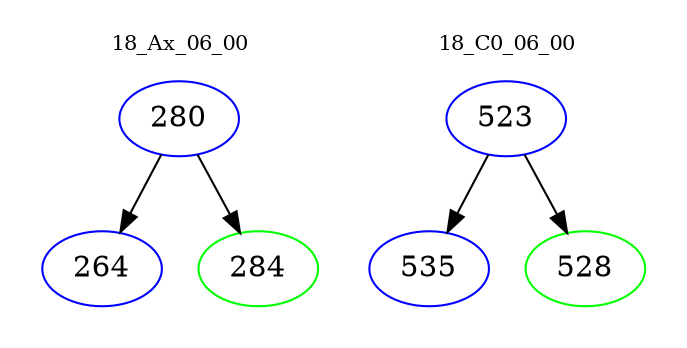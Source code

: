 digraph{
subgraph cluster_0 {
color = white
label = "18_Ax_06_00";
fontsize=10;
T0_280 [label="280", color="blue"]
T0_280 -> T0_264 [color="black"]
T0_264 [label="264", color="blue"]
T0_280 -> T0_284 [color="black"]
T0_284 [label="284", color="green"]
}
subgraph cluster_1 {
color = white
label = "18_C0_06_00";
fontsize=10;
T1_523 [label="523", color="blue"]
T1_523 -> T1_535 [color="black"]
T1_535 [label="535", color="blue"]
T1_523 -> T1_528 [color="black"]
T1_528 [label="528", color="green"]
}
}
